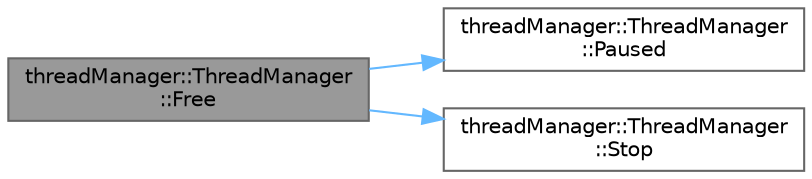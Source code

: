 digraph "threadManager::ThreadManager::Free"
{
 // LATEX_PDF_SIZE
  bgcolor="transparent";
  edge [fontname=Helvetica,fontsize=10,labelfontname=Helvetica,labelfontsize=10];
  node [fontname=Helvetica,fontsize=10,shape=box,height=0.2,width=0.4];
  rankdir="LR";
  Node1 [id="Node000001",label="threadManager::ThreadManager\l::Free",height=0.2,width=0.4,color="gray40", fillcolor="grey60", style="filled", fontcolor="black",tooltip="스레드를 종료하고 리소스를 해제합니다."];
  Node1 -> Node2 [id="edge1_Node000001_Node000002",color="steelblue1",style="solid",tooltip=" "];
  Node2 [id="Node000002",label="threadManager::ThreadManager\l::Paused",height=0.2,width=0.4,color="grey40", fillcolor="white", style="filled",URL="$a00161.html#a603bdb86d12ade22671868fd33a2cdad",tooltip="스레드를 일시정지합니다."];
  Node1 -> Node3 [id="edge2_Node000001_Node000003",color="steelblue1",style="solid",tooltip=" "];
  Node3 [id="Node000003",label="threadManager::ThreadManager\l::Stop",height=0.2,width=0.4,color="grey40", fillcolor="white", style="filled",URL="$a00161.html#ae7f455dfb535ac10104ac64484a1ee9f",tooltip="스레드를 중지합니다."];
}
